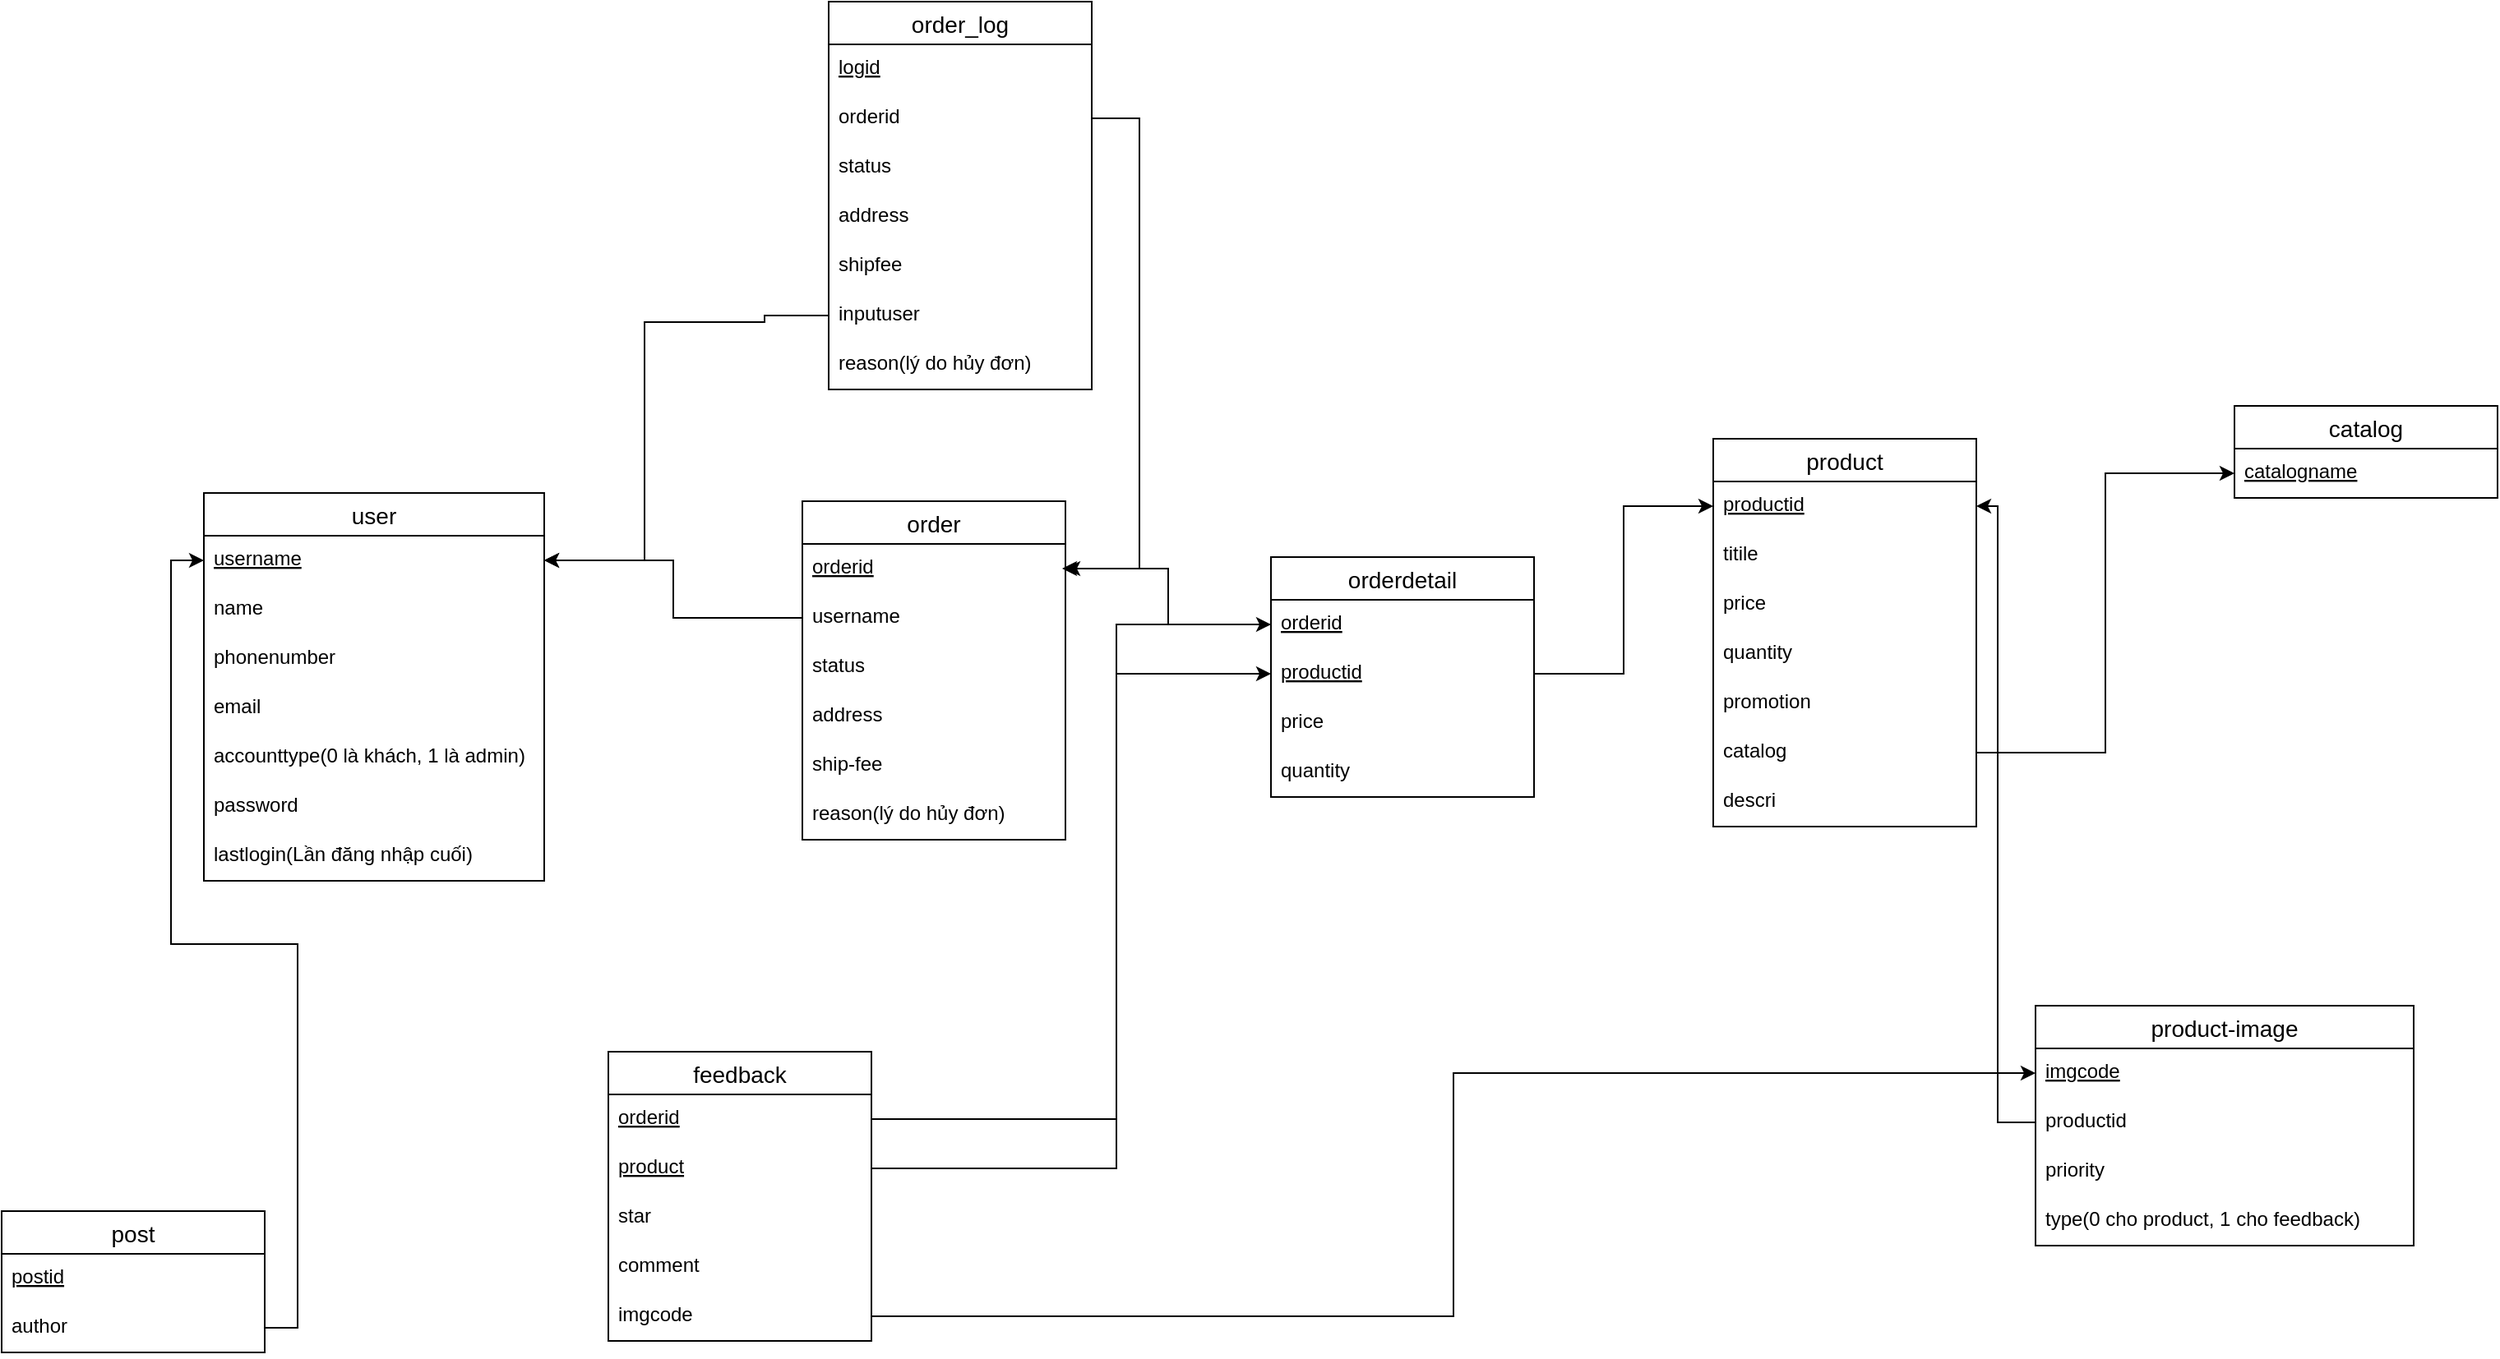 <mxfile version="15.8.6" type="google" pages="2"><diagram id="C5RBs43oDa-KdzZeNtuy" name="login"><mxGraphModel dx="1695" dy="1655" grid="0" gridSize="10" guides="1" tooltips="1" connect="1" arrows="1" fold="1" page="1" pageScale="1" pageWidth="827" pageHeight="1169" math="0" shadow="0"><root><mxCell id="WIyWlLk6GJQsqaUBKTNV-0"/><mxCell id="WIyWlLk6GJQsqaUBKTNV-1" parent="WIyWlLk6GJQsqaUBKTNV-0"/><mxCell id="de-NP9f0eb7ibUMIdDY4-15" value="user" style="swimlane;fontStyle=0;childLayout=stackLayout;horizontal=1;startSize=26;horizontalStack=0;resizeParent=1;resizeParentMax=0;resizeLast=0;collapsible=1;marginBottom=0;align=center;fontSize=14;" parent="WIyWlLk6GJQsqaUBKTNV-1" vertex="1"><mxGeometry x="-688" y="44" width="207" height="236" as="geometry"/></mxCell><mxCell id="de-NP9f0eb7ibUMIdDY4-16" value="username" style="text;strokeColor=none;fillColor=none;spacingLeft=4;spacingRight=4;overflow=hidden;rotatable=0;points=[[0,0.5],[1,0.5]];portConstraint=eastwest;fontSize=12;fontStyle=4" parent="de-NP9f0eb7ibUMIdDY4-15" vertex="1"><mxGeometry y="26" width="207" height="30" as="geometry"/></mxCell><mxCell id="de-NP9f0eb7ibUMIdDY4-17" value="name" style="text;strokeColor=none;fillColor=none;spacingLeft=4;spacingRight=4;overflow=hidden;rotatable=0;points=[[0,0.5],[1,0.5]];portConstraint=eastwest;fontSize=12;" parent="de-NP9f0eb7ibUMIdDY4-15" vertex="1"><mxGeometry y="56" width="207" height="30" as="geometry"/></mxCell><mxCell id="de-NP9f0eb7ibUMIdDY4-18" value="phonenumber" style="text;strokeColor=none;fillColor=none;spacingLeft=4;spacingRight=4;overflow=hidden;rotatable=0;points=[[0,0.5],[1,0.5]];portConstraint=eastwest;fontSize=12;" parent="de-NP9f0eb7ibUMIdDY4-15" vertex="1"><mxGeometry y="86" width="207" height="30" as="geometry"/></mxCell><mxCell id="de-NP9f0eb7ibUMIdDY4-52" value="email" style="text;strokeColor=none;fillColor=none;spacingLeft=4;spacingRight=4;overflow=hidden;rotatable=0;points=[[0,0.5],[1,0.5]];portConstraint=eastwest;fontSize=12;" parent="de-NP9f0eb7ibUMIdDY4-15" vertex="1"><mxGeometry y="116" width="207" height="30" as="geometry"/></mxCell><mxCell id="de-NP9f0eb7ibUMIdDY4-60" value="accounttype(0 là khách, 1 là admin)" style="text;strokeColor=none;fillColor=none;spacingLeft=4;spacingRight=4;overflow=hidden;rotatable=0;points=[[0,0.5],[1,0.5]];portConstraint=eastwest;fontSize=12;" parent="de-NP9f0eb7ibUMIdDY4-15" vertex="1"><mxGeometry y="146" width="207" height="30" as="geometry"/></mxCell><mxCell id="de-NP9f0eb7ibUMIdDY4-87" value="password" style="text;strokeColor=none;fillColor=none;spacingLeft=4;spacingRight=4;overflow=hidden;rotatable=0;points=[[0,0.5],[1,0.5]];portConstraint=eastwest;fontSize=12;" parent="de-NP9f0eb7ibUMIdDY4-15" vertex="1"><mxGeometry y="176" width="207" height="30" as="geometry"/></mxCell><mxCell id="hdxlCoBwzJYDgv3HVeEr-0" value="lastlogin(Lần đăng nhập cuối)" style="text;strokeColor=none;fillColor=none;spacingLeft=4;spacingRight=4;overflow=hidden;rotatable=0;points=[[0,0.5],[1,0.5]];portConstraint=eastwest;fontSize=12;" parent="de-NP9f0eb7ibUMIdDY4-15" vertex="1"><mxGeometry y="206" width="207" height="30" as="geometry"/></mxCell><mxCell id="de-NP9f0eb7ibUMIdDY4-19" value="product" style="swimlane;fontStyle=0;childLayout=stackLayout;horizontal=1;startSize=26;horizontalStack=0;resizeParent=1;resizeParentMax=0;resizeLast=0;collapsible=1;marginBottom=0;align=center;fontSize=14;" parent="WIyWlLk6GJQsqaUBKTNV-1" vertex="1"><mxGeometry x="230" y="11" width="160" height="236" as="geometry"/></mxCell><mxCell id="de-NP9f0eb7ibUMIdDY4-20" value="productid" style="text;strokeColor=none;fillColor=none;spacingLeft=4;spacingRight=4;overflow=hidden;rotatable=0;points=[[0,0.5],[1,0.5]];portConstraint=eastwest;fontSize=12;fontStyle=4" parent="de-NP9f0eb7ibUMIdDY4-19" vertex="1"><mxGeometry y="26" width="160" height="30" as="geometry"/></mxCell><mxCell id="de-NP9f0eb7ibUMIdDY4-21" value="titile" style="text;strokeColor=none;fillColor=none;spacingLeft=4;spacingRight=4;overflow=hidden;rotatable=0;points=[[0,0.5],[1,0.5]];portConstraint=eastwest;fontSize=12;" parent="de-NP9f0eb7ibUMIdDY4-19" vertex="1"><mxGeometry y="56" width="160" height="30" as="geometry"/></mxCell><mxCell id="de-NP9f0eb7ibUMIdDY4-22" value="price" style="text;strokeColor=none;fillColor=none;spacingLeft=4;spacingRight=4;overflow=hidden;rotatable=0;points=[[0,0.5],[1,0.5]];portConstraint=eastwest;fontSize=12;" parent="de-NP9f0eb7ibUMIdDY4-19" vertex="1"><mxGeometry y="86" width="160" height="30" as="geometry"/></mxCell><mxCell id="de-NP9f0eb7ibUMIdDY4-27" value="quantity" style="text;strokeColor=none;fillColor=none;spacingLeft=4;spacingRight=4;overflow=hidden;rotatable=0;points=[[0,0.5],[1,0.5]];portConstraint=eastwest;fontSize=12;" parent="de-NP9f0eb7ibUMIdDY4-19" vertex="1"><mxGeometry y="116" width="160" height="30" as="geometry"/></mxCell><mxCell id="de-NP9f0eb7ibUMIdDY4-28" value="promotion" style="text;strokeColor=none;fillColor=none;spacingLeft=4;spacingRight=4;overflow=hidden;rotatable=0;points=[[0,0.5],[1,0.5]];portConstraint=eastwest;fontSize=12;" parent="de-NP9f0eb7ibUMIdDY4-19" vertex="1"><mxGeometry y="146" width="160" height="30" as="geometry"/></mxCell><mxCell id="de-NP9f0eb7ibUMIdDY4-29" value="catalog" style="text;strokeColor=none;fillColor=none;spacingLeft=4;spacingRight=4;overflow=hidden;rotatable=0;points=[[0,0.5],[1,0.5]];portConstraint=eastwest;fontSize=12;" parent="de-NP9f0eb7ibUMIdDY4-19" vertex="1"><mxGeometry y="176" width="160" height="30" as="geometry"/></mxCell><mxCell id="de-NP9f0eb7ibUMIdDY4-39" value="descri" style="text;strokeColor=none;fillColor=none;spacingLeft=4;spacingRight=4;overflow=hidden;rotatable=0;points=[[0,0.5],[1,0.5]];portConstraint=eastwest;fontSize=12;" parent="de-NP9f0eb7ibUMIdDY4-19" vertex="1"><mxGeometry y="206" width="160" height="30" as="geometry"/></mxCell><mxCell id="de-NP9f0eb7ibUMIdDY4-23" value="order" style="swimlane;fontStyle=0;childLayout=stackLayout;horizontal=1;startSize=26;horizontalStack=0;resizeParent=1;resizeParentMax=0;resizeLast=0;collapsible=1;marginBottom=0;align=center;fontSize=14;" parent="WIyWlLk6GJQsqaUBKTNV-1" vertex="1"><mxGeometry x="-324" y="49" width="160" height="206" as="geometry"/></mxCell><mxCell id="de-NP9f0eb7ibUMIdDY4-24" value="orderid" style="text;strokeColor=none;fillColor=none;spacingLeft=4;spacingRight=4;overflow=hidden;rotatable=0;points=[[0,0.5],[1,0.5]];portConstraint=eastwest;fontSize=12;fontStyle=4" parent="de-NP9f0eb7ibUMIdDY4-23" vertex="1"><mxGeometry y="26" width="160" height="30" as="geometry"/></mxCell><mxCell id="de-NP9f0eb7ibUMIdDY4-25" value="username" style="text;strokeColor=none;fillColor=none;spacingLeft=4;spacingRight=4;overflow=hidden;rotatable=0;points=[[0,0.5],[1,0.5]];portConstraint=eastwest;fontSize=12;" parent="de-NP9f0eb7ibUMIdDY4-23" vertex="1"><mxGeometry y="56" width="160" height="30" as="geometry"/></mxCell><mxCell id="de-NP9f0eb7ibUMIdDY4-26" value="status" style="text;strokeColor=none;fillColor=none;spacingLeft=4;spacingRight=4;overflow=hidden;rotatable=0;points=[[0,0.5],[1,0.5]];portConstraint=eastwest;fontSize=12;" parent="de-NP9f0eb7ibUMIdDY4-23" vertex="1"><mxGeometry y="86" width="160" height="30" as="geometry"/></mxCell><mxCell id="de-NP9f0eb7ibUMIdDY4-41" value="address" style="text;strokeColor=none;fillColor=none;spacingLeft=4;spacingRight=4;overflow=hidden;rotatable=0;points=[[0,0.5],[1,0.5]];portConstraint=eastwest;fontSize=12;" parent="de-NP9f0eb7ibUMIdDY4-23" vertex="1"><mxGeometry y="116" width="160" height="30" as="geometry"/></mxCell><mxCell id="de-NP9f0eb7ibUMIdDY4-42" value="ship-fee" style="text;strokeColor=none;fillColor=none;spacingLeft=4;spacingRight=4;overflow=hidden;rotatable=0;points=[[0,0.5],[1,0.5]];portConstraint=eastwest;fontSize=12;" parent="de-NP9f0eb7ibUMIdDY4-23" vertex="1"><mxGeometry y="146" width="160" height="30" as="geometry"/></mxCell><mxCell id="9HMA4e6lutyBQ0KvMx-x-0" value="reason(lý do hủy đơn)" style="text;strokeColor=none;fillColor=none;spacingLeft=4;spacingRight=4;overflow=hidden;rotatable=0;points=[[0,0.5],[1,0.5]];portConstraint=eastwest;fontSize=12;" parent="de-NP9f0eb7ibUMIdDY4-23" vertex="1"><mxGeometry y="176" width="160" height="30" as="geometry"/></mxCell><mxCell id="de-NP9f0eb7ibUMIdDY4-30" value="product-image" style="swimlane;fontStyle=0;childLayout=stackLayout;horizontal=1;startSize=26;horizontalStack=0;resizeParent=1;resizeParentMax=0;resizeLast=0;collapsible=1;marginBottom=0;align=center;fontSize=14;" parent="WIyWlLk6GJQsqaUBKTNV-1" vertex="1"><mxGeometry x="426" y="356" width="230" height="146" as="geometry"/></mxCell><mxCell id="de-NP9f0eb7ibUMIdDY4-31" value="imgcode" style="text;strokeColor=none;fillColor=none;spacingLeft=4;spacingRight=4;overflow=hidden;rotatable=0;points=[[0,0.5],[1,0.5]];portConstraint=eastwest;fontSize=12;fontStyle=4" parent="de-NP9f0eb7ibUMIdDY4-30" vertex="1"><mxGeometry y="26" width="230" height="30" as="geometry"/></mxCell><mxCell id="de-NP9f0eb7ibUMIdDY4-32" value="productid" style="text;strokeColor=none;fillColor=none;spacingLeft=4;spacingRight=4;overflow=hidden;rotatable=0;points=[[0,0.5],[1,0.5]];portConstraint=eastwest;fontSize=12;" parent="de-NP9f0eb7ibUMIdDY4-30" vertex="1"><mxGeometry y="56" width="230" height="30" as="geometry"/></mxCell><mxCell id="de-NP9f0eb7ibUMIdDY4-38" value="priority" style="text;strokeColor=none;fillColor=none;spacingLeft=4;spacingRight=4;overflow=hidden;rotatable=0;points=[[0,0.5],[1,0.5]];portConstraint=eastwest;fontSize=12;" parent="de-NP9f0eb7ibUMIdDY4-30" vertex="1"><mxGeometry y="86" width="230" height="30" as="geometry"/></mxCell><mxCell id="de-NP9f0eb7ibUMIdDY4-75" value="type(0 cho product, 1 cho feedback)" style="text;strokeColor=none;fillColor=none;spacingLeft=4;spacingRight=4;overflow=hidden;rotatable=0;points=[[0,0.5],[1,0.5]];portConstraint=eastwest;fontSize=12;" parent="de-NP9f0eb7ibUMIdDY4-30" vertex="1"><mxGeometry y="116" width="230" height="30" as="geometry"/></mxCell><mxCell id="de-NP9f0eb7ibUMIdDY4-37" style="edgeStyle=orthogonalEdgeStyle;rounded=0;orthogonalLoop=1;jettySize=auto;html=1;entryX=1;entryY=0.5;entryDx=0;entryDy=0;exitX=0;exitY=0.5;exitDx=0;exitDy=0;" parent="WIyWlLk6GJQsqaUBKTNV-1" source="de-NP9f0eb7ibUMIdDY4-32" target="de-NP9f0eb7ibUMIdDY4-20" edge="1"><mxGeometry relative="1" as="geometry"><Array as="points"><mxPoint x="403" y="427"/><mxPoint x="403" y="52"/></Array></mxGeometry></mxCell><mxCell id="de-NP9f0eb7ibUMIdDY4-44" value="orderdetail" style="swimlane;fontStyle=0;childLayout=stackLayout;horizontal=1;startSize=26;horizontalStack=0;resizeParent=1;resizeParentMax=0;resizeLast=0;collapsible=1;marginBottom=0;align=center;fontSize=14;" parent="WIyWlLk6GJQsqaUBKTNV-1" vertex="1"><mxGeometry x="-39" y="83" width="160" height="146" as="geometry"/></mxCell><mxCell id="de-NP9f0eb7ibUMIdDY4-45" value="orderid" style="text;strokeColor=none;fillColor=none;spacingLeft=4;spacingRight=4;overflow=hidden;rotatable=0;points=[[0,0.5],[1,0.5]];portConstraint=eastwest;fontSize=12;fontStyle=4" parent="de-NP9f0eb7ibUMIdDY4-44" vertex="1"><mxGeometry y="26" width="160" height="30" as="geometry"/></mxCell><mxCell id="de-NP9f0eb7ibUMIdDY4-46" value="productid" style="text;strokeColor=none;fillColor=none;spacingLeft=4;spacingRight=4;overflow=hidden;rotatable=0;points=[[0,0.5],[1,0.5]];portConstraint=eastwest;fontSize=12;fontStyle=4" parent="de-NP9f0eb7ibUMIdDY4-44" vertex="1"><mxGeometry y="56" width="160" height="30" as="geometry"/></mxCell><mxCell id="de-NP9f0eb7ibUMIdDY4-48" value="price" style="text;strokeColor=none;fillColor=none;spacingLeft=4;spacingRight=4;overflow=hidden;rotatable=0;points=[[0,0.5],[1,0.5]];portConstraint=eastwest;fontSize=12;" parent="de-NP9f0eb7ibUMIdDY4-44" vertex="1"><mxGeometry y="86" width="160" height="30" as="geometry"/></mxCell><mxCell id="de-NP9f0eb7ibUMIdDY4-49" value="quantity" style="text;strokeColor=none;fillColor=none;spacingLeft=4;spacingRight=4;overflow=hidden;rotatable=0;points=[[0,0.5],[1,0.5]];portConstraint=eastwest;fontSize=12;" parent="de-NP9f0eb7ibUMIdDY4-44" vertex="1"><mxGeometry y="116" width="160" height="30" as="geometry"/></mxCell><mxCell id="de-NP9f0eb7ibUMIdDY4-50" style="edgeStyle=orthogonalEdgeStyle;rounded=0;orthogonalLoop=1;jettySize=auto;html=1;entryX=0;entryY=0.5;entryDx=0;entryDy=0;" parent="WIyWlLk6GJQsqaUBKTNV-1" source="de-NP9f0eb7ibUMIdDY4-46" target="de-NP9f0eb7ibUMIdDY4-20" edge="1"><mxGeometry relative="1" as="geometry"/></mxCell><mxCell id="de-NP9f0eb7ibUMIdDY4-51" style="edgeStyle=orthogonalEdgeStyle;rounded=0;orthogonalLoop=1;jettySize=auto;html=1;entryX=1;entryY=0.5;entryDx=0;entryDy=0;" parent="WIyWlLk6GJQsqaUBKTNV-1" source="de-NP9f0eb7ibUMIdDY4-45" target="de-NP9f0eb7ibUMIdDY4-24" edge="1"><mxGeometry relative="1" as="geometry"/></mxCell><mxCell id="de-NP9f0eb7ibUMIdDY4-53" value="post" style="swimlane;fontStyle=0;childLayout=stackLayout;horizontal=1;startSize=26;horizontalStack=0;resizeParent=1;resizeParentMax=0;resizeLast=0;collapsible=1;marginBottom=0;align=center;fontSize=14;" parent="WIyWlLk6GJQsqaUBKTNV-1" vertex="1"><mxGeometry x="-811" y="481" width="160" height="86" as="geometry"/></mxCell><mxCell id="de-NP9f0eb7ibUMIdDY4-54" value="postid" style="text;strokeColor=none;fillColor=none;spacingLeft=4;spacingRight=4;overflow=hidden;rotatable=0;points=[[0,0.5],[1,0.5]];portConstraint=eastwest;fontSize=12;fontStyle=4" parent="de-NP9f0eb7ibUMIdDY4-53" vertex="1"><mxGeometry y="26" width="160" height="30" as="geometry"/></mxCell><mxCell id="de-NP9f0eb7ibUMIdDY4-55" value="author" style="text;strokeColor=none;fillColor=none;spacingLeft=4;spacingRight=4;overflow=hidden;rotatable=0;points=[[0,0.5],[1,0.5]];portConstraint=eastwest;fontSize=12;" parent="de-NP9f0eb7ibUMIdDY4-53" vertex="1"><mxGeometry y="56" width="160" height="30" as="geometry"/></mxCell><mxCell id="de-NP9f0eb7ibUMIdDY4-59" style="edgeStyle=orthogonalEdgeStyle;rounded=0;orthogonalLoop=1;jettySize=auto;html=1;" parent="WIyWlLk6GJQsqaUBKTNV-1" source="de-NP9f0eb7ibUMIdDY4-55" target="de-NP9f0eb7ibUMIdDY4-16" edge="1"><mxGeometry relative="1" as="geometry"/></mxCell><mxCell id="de-NP9f0eb7ibUMIdDY4-61" value="feedback" style="swimlane;fontStyle=0;childLayout=stackLayout;horizontal=1;startSize=26;horizontalStack=0;resizeParent=1;resizeParentMax=0;resizeLast=0;collapsible=1;marginBottom=0;align=center;fontSize=14;" parent="WIyWlLk6GJQsqaUBKTNV-1" vertex="1"><mxGeometry x="-442" y="384" width="160" height="176" as="geometry"/></mxCell><mxCell id="de-NP9f0eb7ibUMIdDY4-62" value="orderid" style="text;strokeColor=none;fillColor=none;spacingLeft=4;spacingRight=4;overflow=hidden;rotatable=0;points=[[0,0.5],[1,0.5]];portConstraint=eastwest;fontSize=12;fontStyle=4" parent="de-NP9f0eb7ibUMIdDY4-61" vertex="1"><mxGeometry y="26" width="160" height="30" as="geometry"/></mxCell><mxCell id="de-NP9f0eb7ibUMIdDY4-63" value="product" style="text;strokeColor=none;fillColor=none;spacingLeft=4;spacingRight=4;overflow=hidden;rotatable=0;points=[[0,0.5],[1,0.5]];portConstraint=eastwest;fontSize=12;fontStyle=4" parent="de-NP9f0eb7ibUMIdDY4-61" vertex="1"><mxGeometry y="56" width="160" height="30" as="geometry"/></mxCell><mxCell id="de-NP9f0eb7ibUMIdDY4-65" value="star" style="text;strokeColor=none;fillColor=none;spacingLeft=4;spacingRight=4;overflow=hidden;rotatable=0;points=[[0,0.5],[1,0.5]];portConstraint=eastwest;fontSize=12;" parent="de-NP9f0eb7ibUMIdDY4-61" vertex="1"><mxGeometry y="86" width="160" height="30" as="geometry"/></mxCell><mxCell id="de-NP9f0eb7ibUMIdDY4-66" value="comment" style="text;strokeColor=none;fillColor=none;spacingLeft=4;spacingRight=4;overflow=hidden;rotatable=0;points=[[0,0.5],[1,0.5]];portConstraint=eastwest;fontSize=12;" parent="de-NP9f0eb7ibUMIdDY4-61" vertex="1"><mxGeometry y="116" width="160" height="30" as="geometry"/></mxCell><mxCell id="de-NP9f0eb7ibUMIdDY4-73" value="imgcode" style="text;strokeColor=none;fillColor=none;spacingLeft=4;spacingRight=4;overflow=hidden;rotatable=0;points=[[0,0.5],[1,0.5]];portConstraint=eastwest;fontSize=12;" parent="de-NP9f0eb7ibUMIdDY4-61" vertex="1"><mxGeometry y="146" width="160" height="30" as="geometry"/></mxCell><mxCell id="de-NP9f0eb7ibUMIdDY4-68" style="edgeStyle=orthogonalEdgeStyle;rounded=0;orthogonalLoop=1;jettySize=auto;html=1;entryX=0;entryY=0.5;entryDx=0;entryDy=0;" parent="WIyWlLk6GJQsqaUBKTNV-1" source="de-NP9f0eb7ibUMIdDY4-62" target="de-NP9f0eb7ibUMIdDY4-45" edge="1"><mxGeometry relative="1" as="geometry"><mxPoint x="-67" y="213" as="targetPoint"/><Array as="points"><mxPoint x="-133" y="425"/><mxPoint x="-133" y="124"/></Array></mxGeometry></mxCell><mxCell id="de-NP9f0eb7ibUMIdDY4-74" style="edgeStyle=orthogonalEdgeStyle;rounded=0;orthogonalLoop=1;jettySize=auto;html=1;entryX=0;entryY=0.5;entryDx=0;entryDy=0;" parent="WIyWlLk6GJQsqaUBKTNV-1" source="de-NP9f0eb7ibUMIdDY4-73" target="de-NP9f0eb7ibUMIdDY4-31" edge="1"><mxGeometry relative="1" as="geometry"/></mxCell><mxCell id="de-NP9f0eb7ibUMIdDY4-77" value="order_log" style="swimlane;fontStyle=0;childLayout=stackLayout;horizontal=1;startSize=26;horizontalStack=0;resizeParent=1;resizeParentMax=0;resizeLast=0;collapsible=1;marginBottom=0;align=center;fontSize=14;" parent="WIyWlLk6GJQsqaUBKTNV-1" vertex="1"><mxGeometry x="-308" y="-255" width="160" height="236" as="geometry"/></mxCell><mxCell id="de-NP9f0eb7ibUMIdDY4-78" value="logid" style="text;strokeColor=none;fillColor=none;spacingLeft=4;spacingRight=4;overflow=hidden;rotatable=0;points=[[0,0.5],[1,0.5]];portConstraint=eastwest;fontSize=12;fontStyle=4" parent="de-NP9f0eb7ibUMIdDY4-77" vertex="1"><mxGeometry y="26" width="160" height="30" as="geometry"/></mxCell><mxCell id="de-NP9f0eb7ibUMIdDY4-79" value="orderid" style="text;strokeColor=none;fillColor=none;spacingLeft=4;spacingRight=4;overflow=hidden;rotatable=0;points=[[0,0.5],[1,0.5]];portConstraint=eastwest;fontSize=12;" parent="de-NP9f0eb7ibUMIdDY4-77" vertex="1"><mxGeometry y="56" width="160" height="30" as="geometry"/></mxCell><mxCell id="de-NP9f0eb7ibUMIdDY4-81" value="status" style="text;strokeColor=none;fillColor=none;spacingLeft=4;spacingRight=4;overflow=hidden;rotatable=0;points=[[0,0.5],[1,0.5]];portConstraint=eastwest;fontSize=12;" parent="de-NP9f0eb7ibUMIdDY4-77" vertex="1"><mxGeometry y="86" width="160" height="30" as="geometry"/></mxCell><mxCell id="de-NP9f0eb7ibUMIdDY4-82" value="address" style="text;strokeColor=none;fillColor=none;spacingLeft=4;spacingRight=4;overflow=hidden;rotatable=0;points=[[0,0.5],[1,0.5]];portConstraint=eastwest;fontSize=12;" parent="de-NP9f0eb7ibUMIdDY4-77" vertex="1"><mxGeometry y="116" width="160" height="30" as="geometry"/></mxCell><mxCell id="de-NP9f0eb7ibUMIdDY4-83" value="shipfee" style="text;strokeColor=none;fillColor=none;spacingLeft=4;spacingRight=4;overflow=hidden;rotatable=0;points=[[0,0.5],[1,0.5]];portConstraint=eastwest;fontSize=12;" parent="de-NP9f0eb7ibUMIdDY4-77" vertex="1"><mxGeometry y="146" width="160" height="30" as="geometry"/></mxCell><mxCell id="de-NP9f0eb7ibUMIdDY4-84" value="inputuser" style="text;strokeColor=none;fillColor=none;spacingLeft=4;spacingRight=4;overflow=hidden;rotatable=0;points=[[0,0.5],[1,0.5]];portConstraint=eastwest;fontSize=12;" parent="de-NP9f0eb7ibUMIdDY4-77" vertex="1"><mxGeometry y="176" width="160" height="30" as="geometry"/></mxCell><mxCell id="9HMA4e6lutyBQ0KvMx-x-2" value="reason(lý do hủy đơn)" style="text;strokeColor=none;fillColor=none;spacingLeft=4;spacingRight=4;overflow=hidden;rotatable=0;points=[[0,0.5],[1,0.5]];portConstraint=eastwest;fontSize=12;" parent="de-NP9f0eb7ibUMIdDY4-77" vertex="1"><mxGeometry y="206" width="160" height="30" as="geometry"/></mxCell><mxCell id="de-NP9f0eb7ibUMIdDY4-85" style="edgeStyle=orthogonalEdgeStyle;rounded=0;orthogonalLoop=1;jettySize=auto;html=1;" parent="WIyWlLk6GJQsqaUBKTNV-1" source="de-NP9f0eb7ibUMIdDY4-79" edge="1"><mxGeometry relative="1" as="geometry"><mxPoint x="-166" y="90" as="targetPoint"/><Array as="points"><mxPoint x="-119" y="-184"/><mxPoint x="-119" y="90"/></Array></mxGeometry></mxCell><mxCell id="de-NP9f0eb7ibUMIdDY4-86" style="edgeStyle=orthogonalEdgeStyle;rounded=0;orthogonalLoop=1;jettySize=auto;html=1;entryX=1;entryY=0.5;entryDx=0;entryDy=0;exitX=0;exitY=0.5;exitDx=0;exitDy=0;" parent="WIyWlLk6GJQsqaUBKTNV-1" source="de-NP9f0eb7ibUMIdDY4-84" target="de-NP9f0eb7ibUMIdDY4-16" edge="1"><mxGeometry relative="1" as="geometry"><Array as="points"><mxPoint x="-347" y="-64"/><mxPoint x="-347" y="-60"/><mxPoint x="-420" y="-60"/><mxPoint x="-420" y="85"/></Array></mxGeometry></mxCell><mxCell id="de-NP9f0eb7ibUMIdDY4-88" style="edgeStyle=orthogonalEdgeStyle;rounded=0;orthogonalLoop=1;jettySize=auto;html=1;entryX=0;entryY=0.5;entryDx=0;entryDy=0;" parent="WIyWlLk6GJQsqaUBKTNV-1" source="de-NP9f0eb7ibUMIdDY4-63" target="de-NP9f0eb7ibUMIdDY4-46" edge="1"><mxGeometry relative="1" as="geometry"><Array as="points"><mxPoint x="-133" y="455"/><mxPoint x="-133" y="154"/></Array></mxGeometry></mxCell><mxCell id="9HMA4e6lutyBQ0KvMx-x-3" value="catalog" style="swimlane;fontStyle=0;childLayout=stackLayout;horizontal=1;startSize=26;horizontalStack=0;resizeParent=1;resizeParentMax=0;resizeLast=0;collapsible=1;marginBottom=0;align=center;fontSize=14;" parent="WIyWlLk6GJQsqaUBKTNV-1" vertex="1"><mxGeometry x="547" y="-9" width="160" height="56" as="geometry"/></mxCell><mxCell id="9HMA4e6lutyBQ0KvMx-x-4" value="catalogname" style="text;strokeColor=none;fillColor=none;spacingLeft=4;spacingRight=4;overflow=hidden;rotatable=0;points=[[0,0.5],[1,0.5]];portConstraint=eastwest;fontSize=12;fontStyle=4" parent="9HMA4e6lutyBQ0KvMx-x-3" vertex="1"><mxGeometry y="26" width="160" height="30" as="geometry"/></mxCell><mxCell id="9HMA4e6lutyBQ0KvMx-x-11" style="edgeStyle=orthogonalEdgeStyle;rounded=0;orthogonalLoop=1;jettySize=auto;html=1;entryX=0;entryY=0.5;entryDx=0;entryDy=0;" parent="WIyWlLk6GJQsqaUBKTNV-1" source="de-NP9f0eb7ibUMIdDY4-29" target="9HMA4e6lutyBQ0KvMx-x-4" edge="1"><mxGeometry relative="1" as="geometry"/></mxCell><mxCell id="QdI1zNZd1x_FzbDcPSPa-0" style="edgeStyle=orthogonalEdgeStyle;rounded=0;orthogonalLoop=1;jettySize=auto;html=1;entryX=1;entryY=0.5;entryDx=0;entryDy=0;" parent="WIyWlLk6GJQsqaUBKTNV-1" source="de-NP9f0eb7ibUMIdDY4-25" target="de-NP9f0eb7ibUMIdDY4-16" edge="1"><mxGeometry relative="1" as="geometry"/></mxCell></root></mxGraphModel></diagram><diagram id="jLDKnjn78b08uWj3omo3" name="Page-2"><mxGraphModel dx="1021" dy="572" grid="1" gridSize="10" guides="1" tooltips="1" connect="1" arrows="1" fold="1" page="1" pageScale="1" pageWidth="827" pageHeight="1169" math="0" shadow="0"><root><mxCell id="5SbiWyJeUtWeavXG6Mqi-0"/><mxCell id="5SbiWyJeUtWeavXG6Mqi-1" parent="5SbiWyJeUtWeavXG6Mqi-0"/><mxCell id="U48Ygd2ce1pMaXpKUgSd-0" value="&lt;p style=&quot;margin: 0px ; margin-top: 4px ; text-align: center&quot;&gt;&lt;b&gt;Controller&lt;/b&gt;&lt;/p&gt;&lt;hr size=&quot;1&quot;&gt;&lt;p style=&quot;margin: 0px ; margin-left: 4px&quot;&gt;# $view: object&lt;/p&gt;&lt;p style=&quot;margin: 0px ; margin-left: 4px&quot;&gt;# $db: object&lt;/p&gt;&lt;hr size=&quot;1&quot;&gt;&lt;p style=&quot;margin: 0px ; margin-left: 4px&quot;&gt;+ loadModel(): Void&lt;/p&gt;&lt;p style=&quot;margin: 0px ; margin-left: 4px&quot;&gt;+&amp;nbsp;loadModelOther(): Void&lt;/p&gt;&lt;p style=&quot;margin: 0px ; margin-left: 4px&quot;&gt;+&amp;nbsp;setView(): Void&lt;/p&gt;&lt;p style=&quot;margin: 0px ; margin-left: 4px&quot;&gt;+ verify&lt;/p&gt;" style="verticalAlign=top;align=left;overflow=fill;fontSize=12;fontFamily=Helvetica;html=1;fillColor=default;strokeColor=default;fontColor=default;" vertex="1" parent="5SbiWyJeUtWeavXG6Mqi-1"><mxGeometry x="380" y="1210" width="160" height="150" as="geometry"/></mxCell><mxCell id="U48Ygd2ce1pMaXpKUgSd-1" value="&lt;p style=&quot;margin: 0px ; margin-top: 4px ; text-align: center&quot;&gt;&lt;b&gt;Model&lt;/b&gt;&lt;/p&gt;&lt;p style=&quot;margin: 0px ; margin-left: 4px&quot;&gt;- $connection: object&lt;/p&gt;&lt;p style=&quot;margin: 0px ; margin-left: 4px&quot;&gt;- $tableName: object&lt;/p&gt;&lt;hr size=&quot;1&quot;&gt;&lt;p style=&quot;margin: 0px ; margin-left: 4px&quot;&gt;+ construct(): Array&lt;/p&gt;&lt;p style=&quot;margin: 0px ; margin-left: 4px&quot;&gt;+ setTable(): Array&lt;/p&gt;&lt;p style=&quot;margin: 0px ; margin-left: 4px&quot;&gt;+ insert(): Array&lt;/p&gt;&lt;p style=&quot;margin: 0px ; margin-left: 4px&quot;&gt;+ update(): Array&lt;/p&gt;&lt;p style=&quot;margin: 0px ; margin-left: 4px&quot;&gt;+ delete() : Array&lt;/p&gt;&lt;p style=&quot;margin: 0px ; margin-left: 4px&quot;&gt;+ selectOne(): Void&lt;/p&gt;&lt;p style=&quot;margin: 0px ; margin-left: 4px&quot;&gt;+ selectMulti(): Void&lt;/p&gt;&lt;p style=&quot;margin: 0px ; margin-left: 4px&quot;&gt;+ query(): Void&lt;/p&gt;&lt;p style=&quot;margin: 0px ; margin-left: 4px&quot;&gt;+ queryPrepare(): Void&lt;/p&gt;&lt;div&gt;&lt;br&gt;&lt;/div&gt;&lt;div&gt;&lt;br&gt;&lt;/div&gt;" style="verticalAlign=top;align=left;overflow=fill;fontSize=12;fontFamily=Helvetica;html=1;fillColor=default;strokeColor=default;fontColor=default;" vertex="1" parent="5SbiWyJeUtWeavXG6Mqi-1"><mxGeometry x="550" y="1380" width="160" height="200" as="geometry"/></mxCell><mxCell id="U48Ygd2ce1pMaXpKUgSd-2" value="&lt;p style=&quot;margin: 0px ; margin-top: 4px ; text-align: center&quot;&gt;&lt;b&gt;Router&lt;/b&gt;&lt;/p&gt;&lt;hr size=&quot;1&quot;&gt;&lt;p style=&quot;margin: 0px ; margin-left: 4px&quot;&gt;+ $routers: Array&lt;/p&gt;&lt;hr size=&quot;1&quot;&gt;&lt;p style=&quot;margin: 0px ; margin-left: 4px&quot;&gt;+ get(): Void&lt;/p&gt;&lt;p style=&quot;margin: 0px ; margin-left: 4px&quot;&gt;+ post(): Void&lt;/p&gt;&lt;p style=&quot;margin: 0px ; margin-left: 4px&quot;&gt;+ any(): Void&lt;/p&gt;&lt;p style=&quot;margin: 0px ; margin-left: 4px&quot;&gt;&lt;br&gt;&lt;/p&gt;" style="verticalAlign=top;align=left;overflow=fill;fontSize=12;fontFamily=Helvetica;html=1;fillColor=default;strokeColor=default;fontColor=default;" vertex="1" parent="5SbiWyJeUtWeavXG6Mqi-1"><mxGeometry x="640" y="920" width="160" height="110" as="geometry"/></mxCell><mxCell id="U48Ygd2ce1pMaXpKUgSd-3" value="" style="endArrow=diamondThin;endFill=1;endSize=13;html=1;rounded=0;labelBackgroundColor=default;fontColor=default;strokeColor=default;entryX=1.014;entryY=0.384;entryDx=0;entryDy=0;entryPerimeter=0;exitX=0;exitY=0.455;exitDx=0;exitDy=0;exitPerimeter=0;" edge="1" parent="5SbiWyJeUtWeavXG6Mqi-1" source="U48Ygd2ce1pMaXpKUgSd-2" target="U48Ygd2ce1pMaXpKUgSd-4"><mxGeometry width="160" relative="1" as="geometry"><mxPoint x="260" y="990" as="sourcePoint"/><mxPoint x="480" y="960" as="targetPoint"/></mxGeometry></mxCell><mxCell id="U48Ygd2ce1pMaXpKUgSd-4" value="&lt;p style=&quot;margin: 0px ; margin-top: 4px ; text-align: center&quot;&gt;&lt;b&gt;Loader&lt;/b&gt;&lt;/p&gt;&lt;hr size=&quot;1&quot;&gt;&lt;p style=&quot;margin: 0px ; margin-left: 4px&quot;&gt;+ $moduleName: String&lt;/p&gt;&lt;p style=&quot;margin: 0px 0px 0px 4px&quot;&gt;+ $controllerName: String&lt;/p&gt;&lt;p style=&quot;margin: 0px 0px 0px 4px&quot;&gt;+ $actionName: String&lt;/p&gt;&lt;p style=&quot;margin: 0px 0px 0px 4px&quot;&gt;+ $routers: Array&lt;/p&gt;&lt;p style=&quot;margin: 0px 0px 0px 4px&quot;&gt;+ $urlParams: Array&lt;/p&gt;&lt;hr size=&quot;1&quot;&gt;&lt;p style=&quot;margin: 0px ; margin-left: 4px&quot;&gt;+ get(): Void&lt;/p&gt;&lt;p style=&quot;margin: 0px ; margin-left: 4px&quot;&gt;+ post( ): Void&lt;/p&gt;&lt;p style=&quot;margin: 0px ; margin-left: 4px&quot;&gt;-&amp;nbsp;mapURL(): Void&lt;/p&gt;&lt;p style=&quot;margin: 0px ; margin-left: 4px&quot;&gt;-&amp;nbsp;setRouter(): Void&lt;/p&gt;&lt;p style=&quot;margin: 0px ; margin-left: 4px&quot;&gt;+ load(): Void&lt;/p&gt;&lt;p style=&quot;margin: 0px ; margin-left: 4px&quot;&gt;&lt;br&gt;&lt;/p&gt;" style="verticalAlign=top;align=left;overflow=fill;fontSize=12;fontFamily=Helvetica;html=1;fillColor=default;strokeColor=default;fontColor=default;" vertex="1" parent="5SbiWyJeUtWeavXG6Mqi-1"><mxGeometry x="360" y="910" width="160" height="190" as="geometry"/></mxCell><mxCell id="U48Ygd2ce1pMaXpKUgSd-5" value="" style="endArrow=diamondThin;endFill=1;endSize=13;html=1;rounded=0;labelBackgroundColor=default;fontColor=default;strokeColor=default;entryX=0.438;entryY=1.002;entryDx=0;entryDy=0;exitX=0.5;exitY=0;exitDx=0;exitDy=0;entryPerimeter=0;" edge="1" parent="5SbiWyJeUtWeavXG6Mqi-1" source="U48Ygd2ce1pMaXpKUgSd-0" target="U48Ygd2ce1pMaXpKUgSd-4"><mxGeometry width="160" relative="1" as="geometry"><mxPoint x="470" y="1370" as="sourcePoint"/><mxPoint x="426.24" y="829.12" as="targetPoint"/></mxGeometry></mxCell><mxCell id="U48Ygd2ce1pMaXpKUgSd-7" value="&lt;p style=&quot;margin: 0px ; margin-top: 4px ; text-align: center&quot;&gt;&lt;b&gt;View&lt;/b&gt;&lt;/p&gt;&lt;hr size=&quot;1&quot;&gt;&lt;p style=&quot;margin: 0px ; margin-left: 4px&quot;&gt;+ moduleName&lt;br&gt;&lt;/p&gt;&lt;hr size=&quot;1&quot;&gt;&lt;p style=&quot;margin: 0px ; margin-left: 4px&quot;&gt;+ render(): Void&lt;br&gt;&lt;/p&gt;" style="verticalAlign=top;align=left;overflow=fill;fontSize=12;fontFamily=Helvetica;html=1;fillColor=default;strokeColor=default;fontColor=default;" vertex="1" parent="5SbiWyJeUtWeavXG6Mqi-1"><mxGeometry x="600" y="1210" width="160" height="80" as="geometry"/></mxCell><mxCell id="U48Ygd2ce1pMaXpKUgSd-8" value="" style="endArrow=diamond;endFill=0;endSize=13;html=1;rounded=0;labelBackgroundColor=default;fontColor=default;strokeColor=default;exitX=0;exitY=0.5;exitDx=0;exitDy=0;entryX=1.002;entryY=0.406;entryDx=0;entryDy=0;entryPerimeter=0;" edge="1" parent="5SbiWyJeUtWeavXG6Mqi-1" source="U48Ygd2ce1pMaXpKUgSd-7" target="U48Ygd2ce1pMaXpKUgSd-0"><mxGeometry width="160" relative="1" as="geometry"><mxPoint x="510" y="1180" as="sourcePoint"/><mxPoint x="410" y="1050" as="targetPoint"/></mxGeometry></mxCell><mxCell id="U48Ygd2ce1pMaXpKUgSd-25" value="" style="endArrow=diamondThin;endFill=1;endSize=16;html=1;rounded=0;labelBackgroundColor=default;fontColor=default;strokeColor=default;entryX=1;entryY=0.75;entryDx=0;entryDy=0;" edge="1" parent="5SbiWyJeUtWeavXG6Mqi-1" source="U48Ygd2ce1pMaXpKUgSd-1" target="U48Ygd2ce1pMaXpKUgSd-0"><mxGeometry width="160" relative="1" as="geometry"><mxPoint x="550.0" y="1257.5" as="sourcePoint"/><mxPoint x="640" y="1225" as="targetPoint"/></mxGeometry></mxCell></root></mxGraphModel></diagram></mxfile>